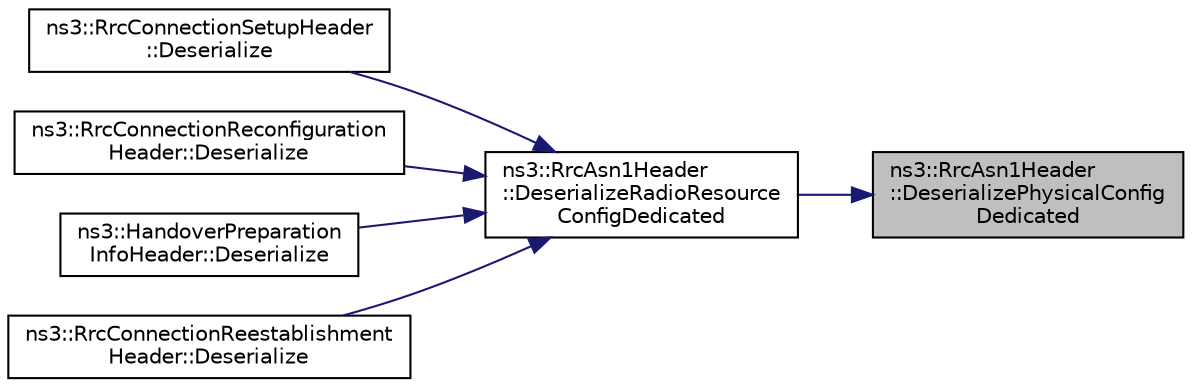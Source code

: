 digraph "ns3::RrcAsn1Header::DeserializePhysicalConfigDedicated"
{
 // LATEX_PDF_SIZE
  edge [fontname="Helvetica",fontsize="10",labelfontname="Helvetica",labelfontsize="10"];
  node [fontname="Helvetica",fontsize="10",shape=record];
  rankdir="RL";
  Node1 [label="ns3::RrcAsn1Header\l::DeserializePhysicalConfig\lDedicated",height=0.2,width=0.4,color="black", fillcolor="grey75", style="filled", fontcolor="black",tooltip="Deserialize physical config dedicated function."];
  Node1 -> Node2 [dir="back",color="midnightblue",fontsize="10",style="solid",fontname="Helvetica"];
  Node2 [label="ns3::RrcAsn1Header\l::DeserializeRadioResource\lConfigDedicated",height=0.2,width=0.4,color="black", fillcolor="white", style="filled",URL="$classns3_1_1_rrc_asn1_header.html#abafc8885597eb46dfaea4bc5a715b00d",tooltip="Deserialize radio resource config dedicated function."];
  Node2 -> Node3 [dir="back",color="midnightblue",fontsize="10",style="solid",fontname="Helvetica"];
  Node3 [label="ns3::RrcConnectionSetupHeader\l::Deserialize",height=0.2,width=0.4,color="black", fillcolor="white", style="filled",URL="$classns3_1_1_rrc_connection_setup_header.html#aa1f32f316948db4cbcca696b25973798",tooltip=" "];
  Node2 -> Node4 [dir="back",color="midnightblue",fontsize="10",style="solid",fontname="Helvetica"];
  Node4 [label="ns3::RrcConnectionReconfiguration\lHeader::Deserialize",height=0.2,width=0.4,color="black", fillcolor="white", style="filled",URL="$classns3_1_1_rrc_connection_reconfiguration_header.html#a3de5336b7cbf44d26b57dd17183361be",tooltip=" "];
  Node2 -> Node5 [dir="back",color="midnightblue",fontsize="10",style="solid",fontname="Helvetica"];
  Node5 [label="ns3::HandoverPreparation\lInfoHeader::Deserialize",height=0.2,width=0.4,color="black", fillcolor="white", style="filled",URL="$classns3_1_1_handover_preparation_info_header.html#aee844b98e550f07ccf59193acd0a5f43",tooltip=" "];
  Node2 -> Node6 [dir="back",color="midnightblue",fontsize="10",style="solid",fontname="Helvetica"];
  Node6 [label="ns3::RrcConnectionReestablishment\lHeader::Deserialize",height=0.2,width=0.4,color="black", fillcolor="white", style="filled",URL="$classns3_1_1_rrc_connection_reestablishment_header.html#abb843777db19cfbf033e8ffcbc539e5d",tooltip=" "];
}
